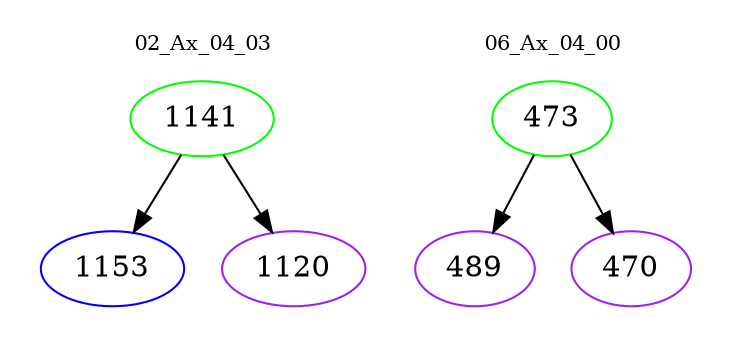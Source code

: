 digraph{
subgraph cluster_0 {
color = white
label = "02_Ax_04_03";
fontsize=10;
T0_1141 [label="1141", color="green"]
T0_1141 -> T0_1153 [color="black"]
T0_1153 [label="1153", color="blue"]
T0_1141 -> T0_1120 [color="black"]
T0_1120 [label="1120", color="purple"]
}
subgraph cluster_1 {
color = white
label = "06_Ax_04_00";
fontsize=10;
T1_473 [label="473", color="green"]
T1_473 -> T1_489 [color="black"]
T1_489 [label="489", color="purple"]
T1_473 -> T1_470 [color="black"]
T1_470 [label="470", color="purple"]
}
}
